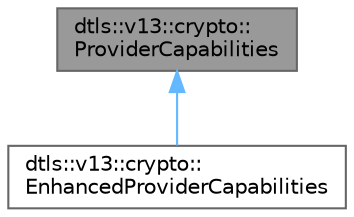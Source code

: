 digraph "dtls::v13::crypto::ProviderCapabilities"
{
 // LATEX_PDF_SIZE
  bgcolor="transparent";
  edge [fontname=Helvetica,fontsize=10,labelfontname=Helvetica,labelfontsize=10];
  node [fontname=Helvetica,fontsize=10,shape=box,height=0.2,width=0.4];
  Node1 [id="Node000001",label="dtls::v13::crypto::\lProviderCapabilities",height=0.2,width=0.4,color="gray40", fillcolor="grey60", style="filled", fontcolor="black",tooltip="Crypto provider capabilities structure."];
  Node1 -> Node2 [id="edge1_Node000001_Node000002",dir="back",color="steelblue1",style="solid",tooltip=" "];
  Node2 [id="Node000002",label="dtls::v13::crypto::\lEnhancedProviderCapabilities",height=0.2,width=0.4,color="gray40", fillcolor="white", style="filled",URL="$structdtls_1_1v13_1_1crypto_1_1EnhancedProviderCapabilities.html",tooltip=" "];
}
